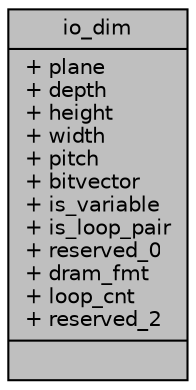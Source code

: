 digraph "io_dim"
{
 // INTERACTIVE_SVG=YES
 // LATEX_PDF_SIZE
  bgcolor="transparent";
  edge [fontname="Helvetica",fontsize="10",labelfontname="Helvetica",labelfontsize="10"];
  node [fontname="Helvetica",fontsize="10",shape=record];
  Node1 [label="{io_dim\n|+ plane\l+ depth\l+ height\l+ width\l+ pitch\l+ bitvector\l+ is_variable\l+ is_loop_pair\l+ reserved_0\l+ dram_fmt\l+ loop_cnt\l+ reserved_2\l|}",height=0.2,width=0.4,color="black", fillcolor="grey75", style="filled", fontcolor="black",tooltip="The io dimension description."];
}
